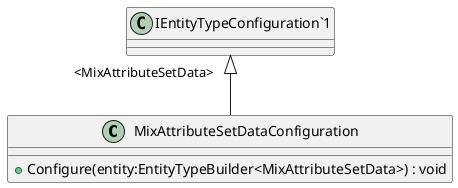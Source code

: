 @startuml
class MixAttributeSetDataConfiguration {
    + Configure(entity:EntityTypeBuilder<MixAttributeSetData>) : void
}
"IEntityTypeConfiguration`1" "<MixAttributeSetData>" <|-- MixAttributeSetDataConfiguration
@enduml
